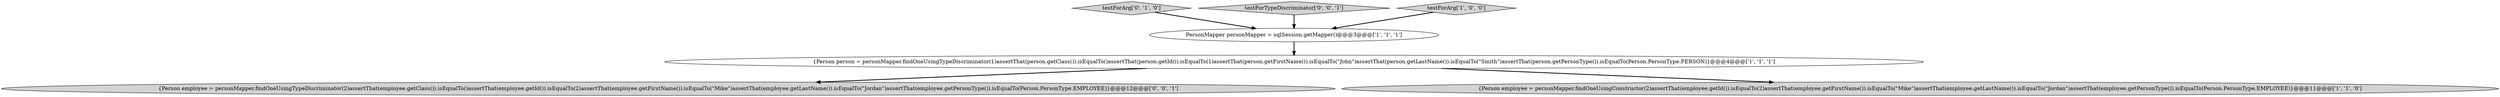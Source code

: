 digraph {
0 [style = filled, label = "PersonMapper personMapper = sqlSession.getMapper()@@@3@@@['1', '1', '1']", fillcolor = white, shape = ellipse image = "AAA0AAABBB1BBB"];
4 [style = filled, label = "testForArg['0', '1', '0']", fillcolor = lightgray, shape = diamond image = "AAA0AAABBB2BBB"];
5 [style = filled, label = "{Person employee = personMapper.findOneUsingTypeDiscriminator(2)assertThat(employee.getClass()).isEqualTo()assertThat(employee.getId()).isEqualTo(2)assertThat(employee.getFirstName()).isEqualTo(\"Mike\")assertThat(employee.getLastName()).isEqualTo(\"Jordan\")assertThat(employee.getPersonType()).isEqualTo(Person.PersonType.EMPLOYEE)}@@@12@@@['0', '0', '1']", fillcolor = lightgray, shape = ellipse image = "AAA0AAABBB3BBB"];
3 [style = filled, label = "{Person employee = personMapper.findOneUsingConstructor(2)assertThat(employee.getId()).isEqualTo(2)assertThat(employee.getFirstName()).isEqualTo(\"Mike\")assertThat(employee.getLastName()).isEqualTo(\"Jordan\")assertThat(employee.getPersonType()).isEqualTo(Person.PersonType.EMPLOYEE)}@@@11@@@['1', '1', '0']", fillcolor = lightgray, shape = ellipse image = "AAA0AAABBB1BBB"];
6 [style = filled, label = "testForTypeDiscriminator['0', '0', '1']", fillcolor = lightgray, shape = diamond image = "AAA0AAABBB3BBB"];
1 [style = filled, label = "{Person person = personMapper.findOneUsingTypeDiscriminator(1)assertThat(person.getClass()).isEqualTo()assertThat(person.getId()).isEqualTo(1)assertThat(person.getFirstName()).isEqualTo(\"John\")assertThat(person.getLastName()).isEqualTo(\"Smith\")assertThat(person.getPersonType()).isEqualTo(Person.PersonType.PERSON)}@@@4@@@['1', '1', '1']", fillcolor = white, shape = ellipse image = "AAA0AAABBB1BBB"];
2 [style = filled, label = "testForArg['1', '0', '0']", fillcolor = lightgray, shape = diamond image = "AAA0AAABBB1BBB"];
1->3 [style = bold, label=""];
1->5 [style = bold, label=""];
2->0 [style = bold, label=""];
6->0 [style = bold, label=""];
0->1 [style = bold, label=""];
4->0 [style = bold, label=""];
}
